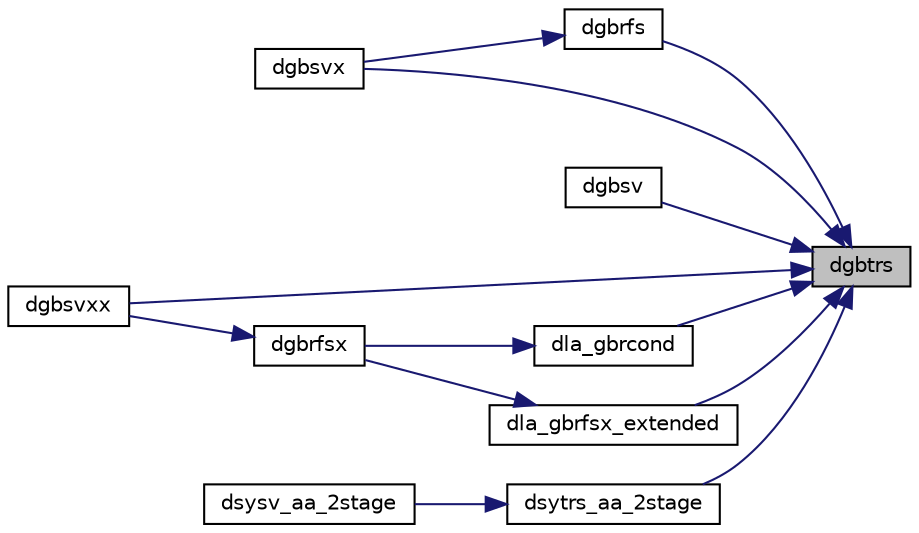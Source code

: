 digraph "dgbtrs"
{
 // LATEX_PDF_SIZE
  edge [fontname="Helvetica",fontsize="10",labelfontname="Helvetica",labelfontsize="10"];
  node [fontname="Helvetica",fontsize="10",shape=record];
  rankdir="RL";
  Node1 [label="dgbtrs",height=0.2,width=0.4,color="black", fillcolor="grey75", style="filled", fontcolor="black",tooltip="DGBTRS"];
  Node1 -> Node2 [dir="back",color="midnightblue",fontsize="10",style="solid",fontname="Helvetica"];
  Node2 [label="dgbrfs",height=0.2,width=0.4,color="black", fillcolor="white", style="filled",URL="$dgbrfs_8f.html#aca8c0cab9523d894fb4cdbe4dffa26d8",tooltip="DGBRFS"];
  Node2 -> Node3 [dir="back",color="midnightblue",fontsize="10",style="solid",fontname="Helvetica"];
  Node3 [label="dgbsvx",height=0.2,width=0.4,color="black", fillcolor="white", style="filled",URL="$dgbsvx_8f.html#a5635d8f59dd5ccf4ff36868ecdc20a11",tooltip="DGBSVX computes the solution to system of linear equations A * X = B for GB matrices"];
  Node1 -> Node4 [dir="back",color="midnightblue",fontsize="10",style="solid",fontname="Helvetica"];
  Node4 [label="dgbsv",height=0.2,width=0.4,color="black", fillcolor="white", style="filled",URL="$dgbsv_8f.html#afa35ce1d7865b80563bbed6317050ad7",tooltip="DGBSV computes the solution to system of linear equations A * X = B for GB matrices (simple driver)"];
  Node1 -> Node3 [dir="back",color="midnightblue",fontsize="10",style="solid",fontname="Helvetica"];
  Node1 -> Node5 [dir="back",color="midnightblue",fontsize="10",style="solid",fontname="Helvetica"];
  Node5 [label="dgbsvxx",height=0.2,width=0.4,color="black", fillcolor="white", style="filled",URL="$dgbsvxx_8f.html#a75860f1c9556e1b735418bb8f9329317",tooltip="DGBSVXX computes the solution to system of linear equations A * X = B for GB matrices"];
  Node1 -> Node6 [dir="back",color="midnightblue",fontsize="10",style="solid",fontname="Helvetica"];
  Node6 [label="dla_gbrcond",height=0.2,width=0.4,color="black", fillcolor="white", style="filled",URL="$dla__gbrcond_8f.html#aaba1ee21e8fd1cd00fb281569f2c2d0a",tooltip="DLA_GBRCOND estimates the Skeel condition number for a general banded matrix."];
  Node6 -> Node7 [dir="back",color="midnightblue",fontsize="10",style="solid",fontname="Helvetica"];
  Node7 [label="dgbrfsx",height=0.2,width=0.4,color="black", fillcolor="white", style="filled",URL="$dgbrfsx_8f.html#ab44677451338eb1a966f510ca0a38d1c",tooltip="DGBRFSX"];
  Node7 -> Node5 [dir="back",color="midnightblue",fontsize="10",style="solid",fontname="Helvetica"];
  Node1 -> Node8 [dir="back",color="midnightblue",fontsize="10",style="solid",fontname="Helvetica"];
  Node8 [label="dla_gbrfsx_extended",height=0.2,width=0.4,color="black", fillcolor="white", style="filled",URL="$dla__gbrfsx__extended_8f.html#a1520b1b9984236f0315d6fc077e4eb04",tooltip="DLA_GBRFSX_EXTENDED improves the computed solution to a system of linear equations for general banded..."];
  Node8 -> Node7 [dir="back",color="midnightblue",fontsize="10",style="solid",fontname="Helvetica"];
  Node1 -> Node9 [dir="back",color="midnightblue",fontsize="10",style="solid",fontname="Helvetica"];
  Node9 [label="dsytrs_aa_2stage",height=0.2,width=0.4,color="black", fillcolor="white", style="filled",URL="$dsytrs__aa__2stage_8f.html#ab6137a0a64703ca3079addc6f36bb7a8",tooltip="DSYTRS_AA_2STAGE"];
  Node9 -> Node10 [dir="back",color="midnightblue",fontsize="10",style="solid",fontname="Helvetica"];
  Node10 [label="dsysv_aa_2stage",height=0.2,width=0.4,color="black", fillcolor="white", style="filled",URL="$dsysv__aa__2stage_8f.html#a9f78d49e5b2de9987bbc1b75f9564013",tooltip="DSYSV_AA_2STAGE computes the solution to system of linear equations A * X = B for SY matrices"];
}

